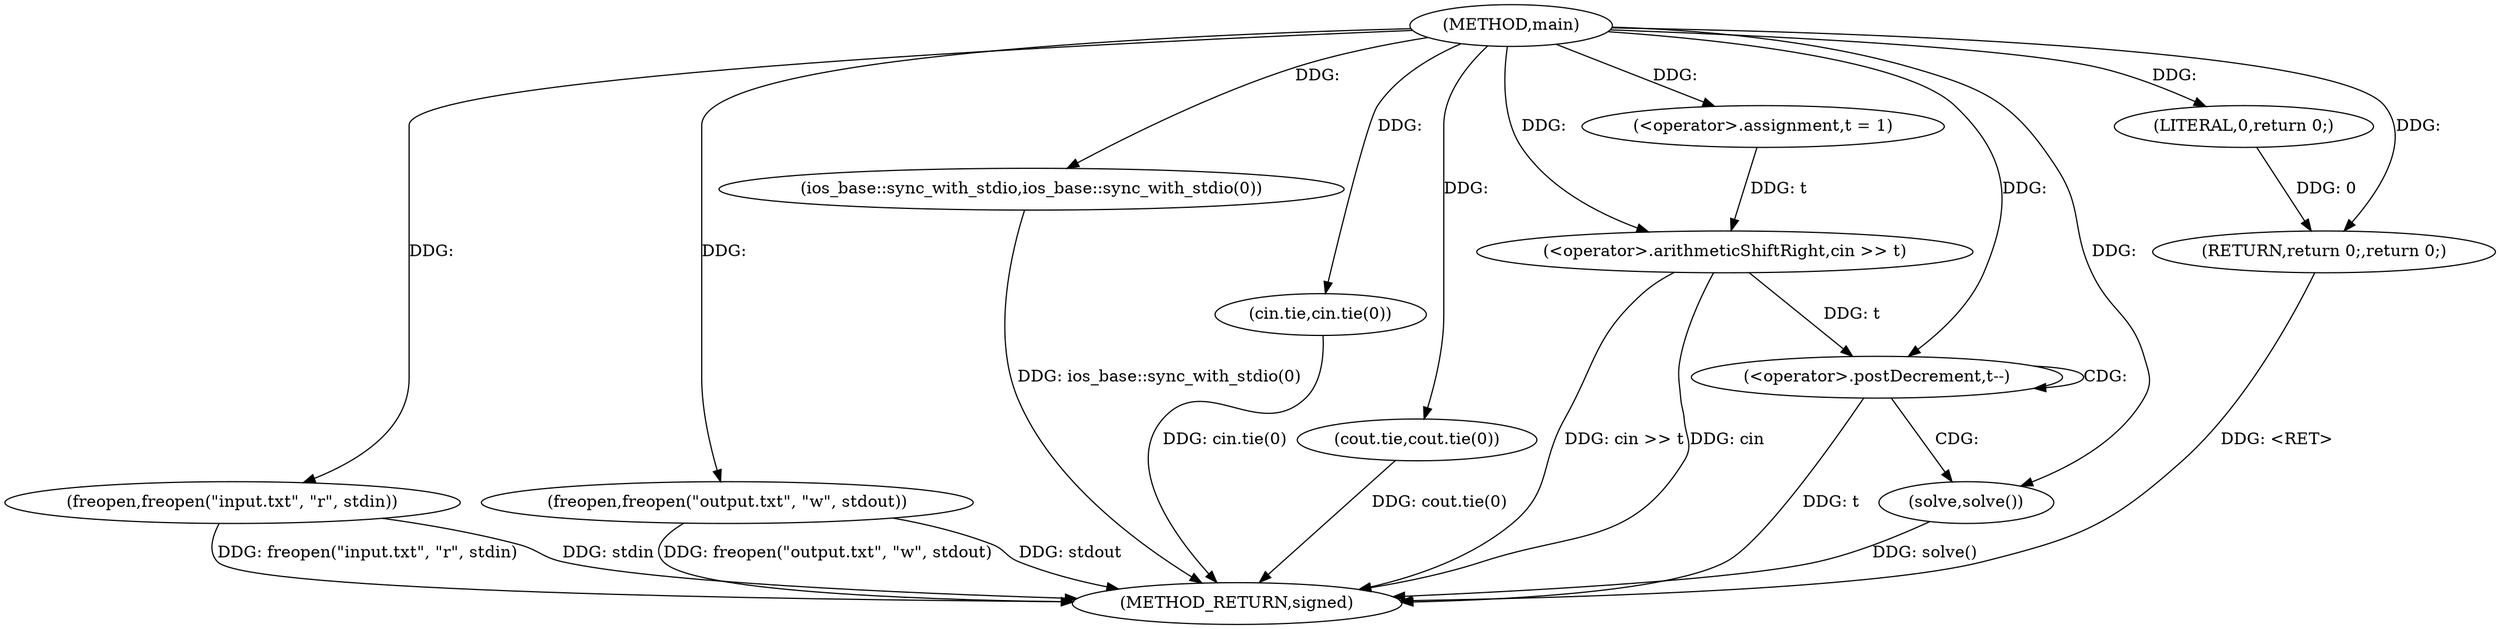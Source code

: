 digraph "main" {  
"1000386" [label = "(METHOD,main)" ]
"1000416" [label = "(METHOD_RETURN,signed)" ]
"1000388" [label = "(freopen,freopen(\"input.txt\", \"r\", stdin))" ]
"1000392" [label = "(freopen,freopen(\"output.txt\", \"w\", stdout))" ]
"1000396" [label = "(ios_base::sync_with_stdio,ios_base::sync_with_stdio(0))" ]
"1000398" [label = "(cin.tie,cin.tie(0))" ]
"1000400" [label = "(cout.tie,cout.tie(0))" ]
"1000403" [label = "(<operator>.assignment,t = 1)" ]
"1000406" [label = "(<operator>.arithmeticShiftRight,cin >> t)" ]
"1000414" [label = "(RETURN,return 0;,return 0;)" ]
"1000410" [label = "(<operator>.postDecrement,t--)" ]
"1000415" [label = "(LITERAL,0,return 0;)" ]
"1000413" [label = "(solve,solve())" ]
  "1000414" -> "1000416"  [ label = "DDG: <RET>"] 
  "1000388" -> "1000416"  [ label = "DDG: freopen(\"input.txt\", \"r\", stdin)"] 
  "1000392" -> "1000416"  [ label = "DDG: freopen(\"output.txt\", \"w\", stdout)"] 
  "1000396" -> "1000416"  [ label = "DDG: ios_base::sync_with_stdio(0)"] 
  "1000398" -> "1000416"  [ label = "DDG: cin.tie(0)"] 
  "1000400" -> "1000416"  [ label = "DDG: cout.tie(0)"] 
  "1000406" -> "1000416"  [ label = "DDG: cin >> t"] 
  "1000410" -> "1000416"  [ label = "DDG: t"] 
  "1000413" -> "1000416"  [ label = "DDG: solve()"] 
  "1000388" -> "1000416"  [ label = "DDG: stdin"] 
  "1000392" -> "1000416"  [ label = "DDG: stdout"] 
  "1000406" -> "1000416"  [ label = "DDG: cin"] 
  "1000386" -> "1000403"  [ label = "DDG: "] 
  "1000415" -> "1000414"  [ label = "DDG: 0"] 
  "1000386" -> "1000414"  [ label = "DDG: "] 
  "1000386" -> "1000388"  [ label = "DDG: "] 
  "1000386" -> "1000392"  [ label = "DDG: "] 
  "1000386" -> "1000396"  [ label = "DDG: "] 
  "1000386" -> "1000398"  [ label = "DDG: "] 
  "1000386" -> "1000400"  [ label = "DDG: "] 
  "1000386" -> "1000406"  [ label = "DDG: "] 
  "1000403" -> "1000406"  [ label = "DDG: t"] 
  "1000386" -> "1000415"  [ label = "DDG: "] 
  "1000406" -> "1000410"  [ label = "DDG: t"] 
  "1000386" -> "1000410"  [ label = "DDG: "] 
  "1000386" -> "1000413"  [ label = "DDG: "] 
  "1000410" -> "1000410"  [ label = "CDG: "] 
  "1000410" -> "1000413"  [ label = "CDG: "] 
}
